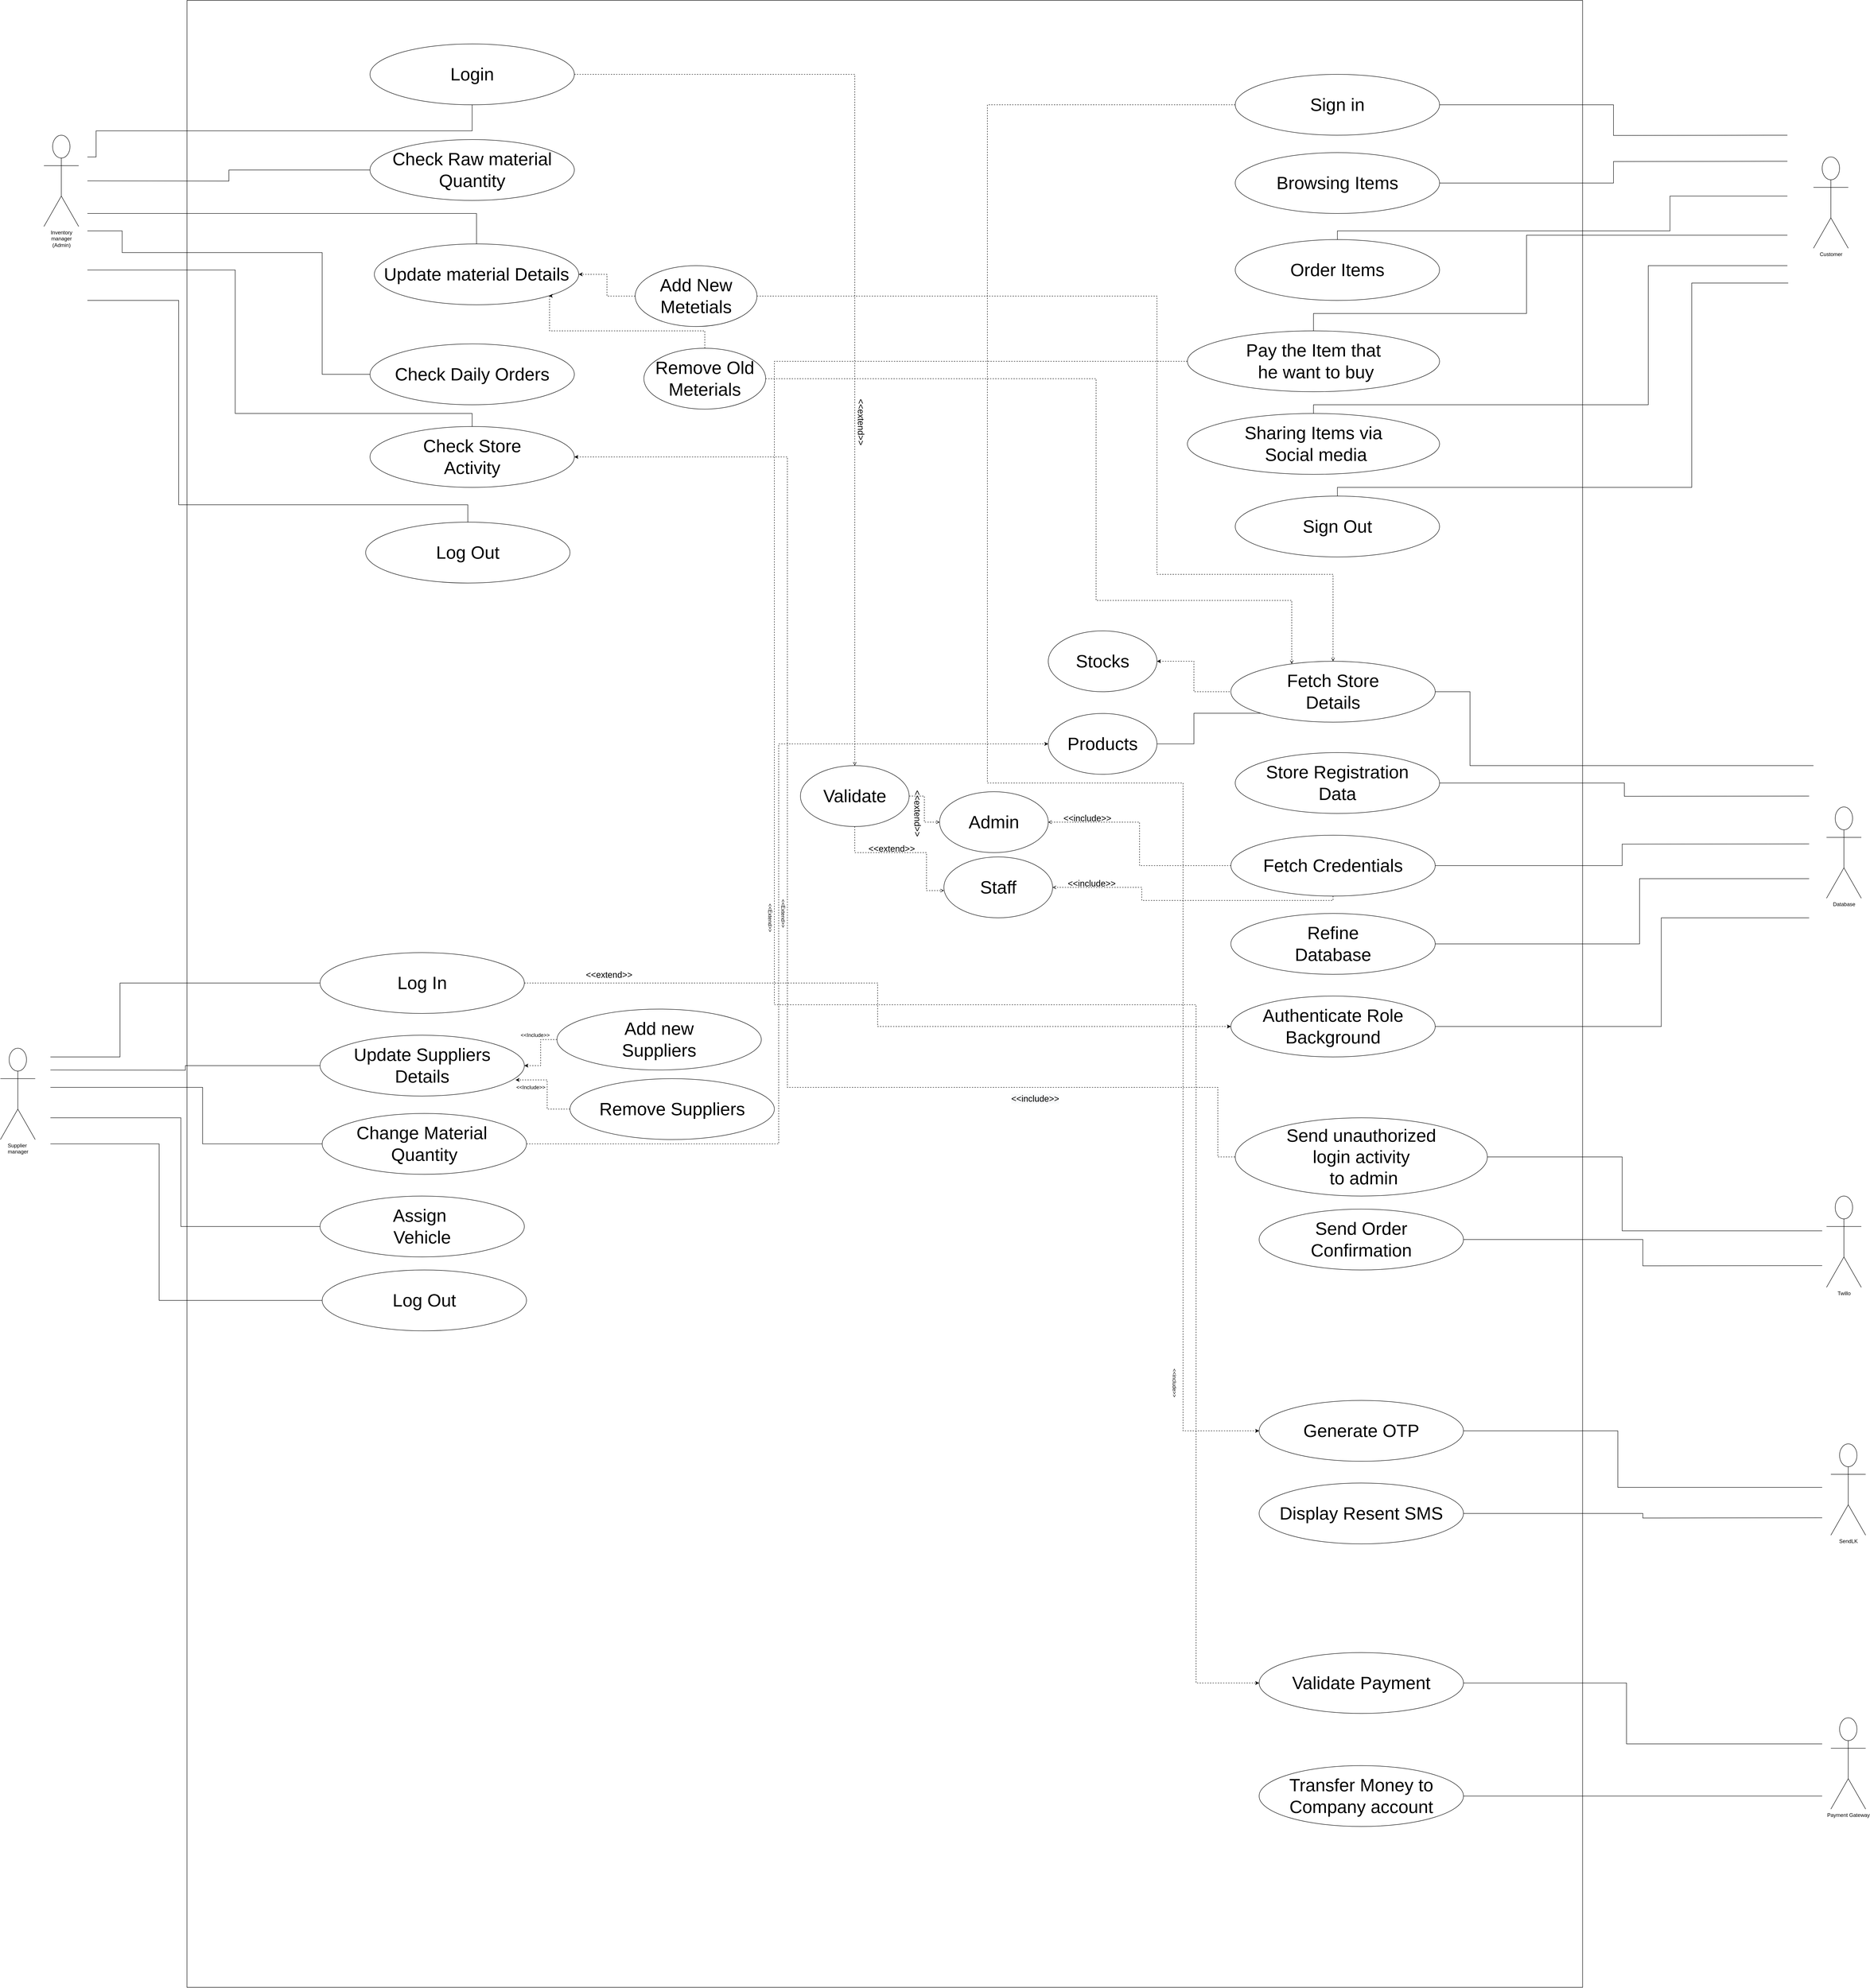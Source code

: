 <mxfile version="13.9.9" type="device"><diagram id="uP_4wiCrTBNpvtYY8dc2" name="Page-1"><mxGraphModel dx="2193" dy="601" grid="1" gridSize="10" guides="1" tooltips="1" connect="1" arrows="1" fold="1" page="1" pageScale="1" pageWidth="1169" pageHeight="1654" math="0" shadow="0"><root><mxCell id="0"/><mxCell id="1" parent="0"/><mxCell id="vqFzPat3HHK7-iIZCeF_-2" value="" style="rounded=0;whiteSpace=wrap;html=1;fillColor=none;" parent="1" vertex="1"><mxGeometry x="149" y="80" width="3210" height="4570" as="geometry"/></mxCell><mxCell id="vqFzPat3HHK7-iIZCeF_-3" value="Inventory&lt;br&gt;manager&lt;br&gt;(Admin)" style="shape=umlActor;verticalLabelPosition=bottom;verticalAlign=top;html=1;outlineConnect=0;" parent="1" vertex="1"><mxGeometry x="-180" y="390" width="80" height="210" as="geometry"/></mxCell><mxCell id="vqFzPat3HHK7-iIZCeF_-18" style="edgeStyle=orthogonalEdgeStyle;rounded=0;orthogonalLoop=1;jettySize=auto;html=1;endArrow=none;endFill=0;" parent="1" source="vqFzPat3HHK7-iIZCeF_-4" edge="1"><mxGeometry relative="1" as="geometry"><mxPoint x="-80" y="440" as="targetPoint"/><Array as="points"><mxPoint x="805" y="380"/><mxPoint x="-60" y="380"/></Array></mxGeometry></mxCell><mxCell id="naiG3ztq6xF5EfWdq00z-46" style="edgeStyle=orthogonalEdgeStyle;rounded=0;orthogonalLoop=1;jettySize=auto;html=1;entryX=0.5;entryY=0;entryDx=0;entryDy=0;startArrow=none;startFill=0;endArrow=open;endFill=0;dashed=1;" parent="1" source="vqFzPat3HHK7-iIZCeF_-4" target="naiG3ztq6xF5EfWdq00z-45" edge="1"><mxGeometry relative="1" as="geometry"/></mxCell><mxCell id="vqFzPat3HHK7-iIZCeF_-4" value="&lt;font style=&quot;font-size: 41px&quot;&gt;Login&lt;/font&gt;" style="ellipse;whiteSpace=wrap;html=1;fillColor=none;" parent="1" vertex="1"><mxGeometry x="570" y="180" width="470" height="140" as="geometry"/></mxCell><mxCell id="vqFzPat3HHK7-iIZCeF_-15" style="edgeStyle=orthogonalEdgeStyle;rounded=0;orthogonalLoop=1;jettySize=auto;html=1;endArrow=none;endFill=0;" parent="1" source="vqFzPat3HHK7-iIZCeF_-5" edge="1"><mxGeometry relative="1" as="geometry"><mxPoint x="-80" y="495" as="targetPoint"/></mxGeometry></mxCell><mxCell id="vqFzPat3HHK7-iIZCeF_-5" value="&lt;font style=&quot;font-size: 41px&quot;&gt;Check Raw material Quantity&lt;/font&gt;" style="ellipse;whiteSpace=wrap;html=1;fillColor=none;" parent="1" vertex="1"><mxGeometry x="570" y="400" width="470" height="140" as="geometry"/></mxCell><mxCell id="vqFzPat3HHK7-iIZCeF_-19" style="edgeStyle=orthogonalEdgeStyle;rounded=0;orthogonalLoop=1;jettySize=auto;html=1;endArrow=none;endFill=0;" parent="1" source="vqFzPat3HHK7-iIZCeF_-7" edge="1"><mxGeometry relative="1" as="geometry"><mxPoint x="-80" y="570" as="targetPoint"/><Array as="points"><mxPoint x="815" y="570"/></Array></mxGeometry></mxCell><mxCell id="vqFzPat3HHK7-iIZCeF_-7" value="&lt;font style=&quot;font-size: 41px&quot;&gt;Update material Details&lt;br&gt;&lt;/font&gt;" style="ellipse;whiteSpace=wrap;html=1;fillColor=none;" parent="1" vertex="1"><mxGeometry x="580" y="640" width="470" height="140" as="geometry"/></mxCell><mxCell id="vqFzPat3HHK7-iIZCeF_-20" style="edgeStyle=orthogonalEdgeStyle;rounded=0;orthogonalLoop=1;jettySize=auto;html=1;endArrow=none;endFill=0;" parent="1" source="vqFzPat3HHK7-iIZCeF_-8" edge="1"><mxGeometry relative="1" as="geometry"><mxPoint x="-80" y="610" as="targetPoint"/><Array as="points"><mxPoint x="460" y="940"/><mxPoint x="460" y="660"/><mxPoint y="660"/><mxPoint y="610"/></Array></mxGeometry></mxCell><mxCell id="vqFzPat3HHK7-iIZCeF_-8" value="&lt;font style=&quot;font-size: 41px&quot;&gt;Check Daily Orders&lt;/font&gt;" style="ellipse;whiteSpace=wrap;html=1;fillColor=none;" parent="1" vertex="1"><mxGeometry x="570" y="870" width="470" height="140" as="geometry"/></mxCell><mxCell id="naiG3ztq6xF5EfWdq00z-2" style="edgeStyle=orthogonalEdgeStyle;rounded=0;orthogonalLoop=1;jettySize=auto;html=1;entryX=1;entryY=0.5;entryDx=0;entryDy=0;dashed=1;" parent="1" source="vqFzPat3HHK7-iIZCeF_-21" target="vqFzPat3HHK7-iIZCeF_-7" edge="1"><mxGeometry relative="1" as="geometry"/></mxCell><mxCell id="naiG3ztq6xF5EfWdq00z-57" style="edgeStyle=orthogonalEdgeStyle;rounded=0;orthogonalLoop=1;jettySize=auto;html=1;dashed=1;startArrow=none;startFill=0;endArrow=open;endFill=0;" parent="1" source="vqFzPat3HHK7-iIZCeF_-21" target="zOh9MOyMtAJMJKghKEdJ-14" edge="1"><mxGeometry relative="1" as="geometry"><Array as="points"><mxPoint x="2380" y="760"/><mxPoint x="2380" y="1400"/><mxPoint x="2785" y="1400"/></Array></mxGeometry></mxCell><mxCell id="vqFzPat3HHK7-iIZCeF_-21" value="&lt;font style=&quot;font-size: 41px&quot;&gt;Add New Metetials&lt;/font&gt;" style="ellipse;whiteSpace=wrap;html=1;fillColor=none;" parent="1" vertex="1"><mxGeometry x="1180" y="690" width="280" height="140" as="geometry"/></mxCell><mxCell id="naiG3ztq6xF5EfWdq00z-1" style="edgeStyle=orthogonalEdgeStyle;rounded=0;orthogonalLoop=1;jettySize=auto;html=1;dashed=1;entryX=1;entryY=1;entryDx=0;entryDy=0;" parent="1" source="vqFzPat3HHK7-iIZCeF_-22" target="vqFzPat3HHK7-iIZCeF_-7" edge="1"><mxGeometry relative="1" as="geometry"><Array as="points"><mxPoint x="1340" y="840"/><mxPoint x="983" y="840"/></Array></mxGeometry></mxCell><mxCell id="naiG3ztq6xF5EfWdq00z-59" style="edgeStyle=orthogonalEdgeStyle;rounded=0;orthogonalLoop=1;jettySize=auto;html=1;dashed=1;startArrow=none;startFill=0;endArrow=open;endFill=0;" parent="1" source="vqFzPat3HHK7-iIZCeF_-22" target="zOh9MOyMtAJMJKghKEdJ-14" edge="1"><mxGeometry relative="1" as="geometry"><Array as="points"><mxPoint x="2240" y="950"/><mxPoint x="2240" y="1460"/><mxPoint x="2690" y="1460"/></Array></mxGeometry></mxCell><mxCell id="vqFzPat3HHK7-iIZCeF_-22" value="&lt;font style=&quot;font-size: 41px&quot;&gt;Remove Old Meterials&lt;/font&gt;" style="ellipse;whiteSpace=wrap;html=1;fillColor=none;" parent="1" vertex="1"><mxGeometry x="1200" y="880" width="280" height="140" as="geometry"/></mxCell><mxCell id="zOh9MOyMtAJMJKghKEdJ-1" style="edgeStyle=orthogonalEdgeStyle;rounded=0;orthogonalLoop=1;jettySize=auto;html=1;endArrow=none;endFill=0;" parent="1" source="vqFzPat3HHK7-iIZCeF_-24" edge="1"><mxGeometry relative="1" as="geometry"><mxPoint x="3830" y="390" as="targetPoint"/></mxGeometry></mxCell><mxCell id="naiG3ztq6xF5EfWdq00z-80" style="edgeStyle=orthogonalEdgeStyle;rounded=0;orthogonalLoop=1;jettySize=auto;html=1;entryX=0;entryY=0.5;entryDx=0;entryDy=0;dashed=1;startArrow=none;startFill=0;endArrow=classic;endFill=1;" parent="1" source="vqFzPat3HHK7-iIZCeF_-24" target="naiG3ztq6xF5EfWdq00z-35" edge="1"><mxGeometry relative="1" as="geometry"><Array as="points"><mxPoint x="1990" y="320"/><mxPoint x="1990" y="1880"/><mxPoint x="2440" y="1880"/><mxPoint x="2440" y="3370"/></Array></mxGeometry></mxCell><mxCell id="vqFzPat3HHK7-iIZCeF_-24" value="&lt;font style=&quot;font-size: 41px&quot;&gt;Sign in&lt;/font&gt;" style="ellipse;whiteSpace=wrap;html=1;fillColor=none;" parent="1" vertex="1"><mxGeometry x="2560" y="250" width="470" height="140" as="geometry"/></mxCell><mxCell id="zOh9MOyMtAJMJKghKEdJ-5" style="edgeStyle=orthogonalEdgeStyle;rounded=0;orthogonalLoop=1;jettySize=auto;html=1;endArrow=none;endFill=0;" parent="1" source="zOh9MOyMtAJMJKghKEdJ-2" edge="1"><mxGeometry relative="1" as="geometry"><mxPoint x="3830" y="450" as="targetPoint"/></mxGeometry></mxCell><mxCell id="zOh9MOyMtAJMJKghKEdJ-2" value="&lt;font style=&quot;font-size: 41px&quot;&gt;Browsing Items&lt;/font&gt;" style="ellipse;whiteSpace=wrap;html=1;fillColor=none;" parent="1" vertex="1"><mxGeometry x="2560" y="430" width="470" height="140" as="geometry"/></mxCell><mxCell id="zOh9MOyMtAJMJKghKEdJ-6" style="edgeStyle=orthogonalEdgeStyle;rounded=0;orthogonalLoop=1;jettySize=auto;html=1;endArrow=none;endFill=0;" parent="1" source="zOh9MOyMtAJMJKghKEdJ-3" edge="1"><mxGeometry relative="1" as="geometry"><mxPoint x="3830" y="530" as="targetPoint"/><Array as="points"><mxPoint x="2795" y="610"/><mxPoint x="3560" y="610"/><mxPoint x="3560" y="530"/></Array></mxGeometry></mxCell><mxCell id="zOh9MOyMtAJMJKghKEdJ-3" value="&lt;font style=&quot;font-size: 41px&quot;&gt;Order Items&lt;/font&gt;" style="ellipse;whiteSpace=wrap;html=1;fillColor=none;" parent="1" vertex="1"><mxGeometry x="2560" y="630" width="470" height="140" as="geometry"/></mxCell><mxCell id="zOh9MOyMtAJMJKghKEdJ-7" style="edgeStyle=orthogonalEdgeStyle;rounded=0;orthogonalLoop=1;jettySize=auto;html=1;endArrow=none;endFill=0;" parent="1" source="zOh9MOyMtAJMJKghKEdJ-4" edge="1"><mxGeometry relative="1" as="geometry"><mxPoint x="3830" y="620" as="targetPoint"/><Array as="points"><mxPoint x="2740" y="800"/><mxPoint x="3230" y="800"/><mxPoint x="3230" y="620"/></Array></mxGeometry></mxCell><mxCell id="naiG3ztq6xF5EfWdq00z-78" style="edgeStyle=orthogonalEdgeStyle;rounded=0;orthogonalLoop=1;jettySize=auto;html=1;dashed=1;startArrow=none;startFill=0;endArrow=classic;endFill=1;entryX=0;entryY=0.5;entryDx=0;entryDy=0;" parent="1" source="zOh9MOyMtAJMJKghKEdJ-4" target="naiG3ztq6xF5EfWdq00z-40" edge="1"><mxGeometry relative="1" as="geometry"><Array as="points"><mxPoint x="1500" y="910"/><mxPoint x="1500" y="2390"/><mxPoint x="2470" y="2390"/><mxPoint x="2470" y="3950"/></Array></mxGeometry></mxCell><mxCell id="zOh9MOyMtAJMJKghKEdJ-4" value="&lt;font style=&quot;font-size: 41px&quot;&gt;Pay the Item that&lt;br&gt;&amp;nbsp;he want to buy&lt;/font&gt;" style="ellipse;whiteSpace=wrap;html=1;fillColor=none;" parent="1" vertex="1"><mxGeometry x="2450" y="840" width="580" height="140" as="geometry"/></mxCell><mxCell id="zOh9MOyMtAJMJKghKEdJ-10" style="edgeStyle=orthogonalEdgeStyle;rounded=0;orthogonalLoop=1;jettySize=auto;html=1;endArrow=none;endFill=0;" parent="1" source="zOh9MOyMtAJMJKghKEdJ-8" edge="1"><mxGeometry relative="1" as="geometry"><mxPoint x="3830" y="690" as="targetPoint"/><Array as="points"><mxPoint x="2740" y="1010"/><mxPoint x="3510" y="1010"/><mxPoint x="3510" y="690"/></Array></mxGeometry></mxCell><mxCell id="zOh9MOyMtAJMJKghKEdJ-8" value="&lt;span style=&quot;font-size: 41px&quot;&gt;Sharing Items via&lt;br&gt;&lt;/span&gt;&lt;span style=&quot;color: rgba(0 , 0 , 0 , 0) ; font-family: monospace ; font-size: 0px&quot;&gt;%3CmxGraphModel%3E%3Croot%3E%3CmxCell%20id%3D%220%22%2F%3E%3CmxCell%20id%3D%221%22%20parent%3D%220%22%2F%3E%3CmxCell%20id%3D%222%22%20value%3D%22%26lt%3Bfont%20style%3D%26quot%3Bfont-size%3A%2041px%26quot%3B%26gt%3BPay%20the%20Item%20that%26lt%3Bbr%26gt%3B%26amp%3Bnbsp%3Bhe%20want%20to%20buy%26lt%3B%2Ffont%26gt%3B%22%20style%3D%22ellipse%3BwhiteSpace%3Dwrap%3Bhtml%3D1%3BfillColor%3Dnone%3B%22%20vertex%3D%221%22%20parent%3D%221%22%3E%3CmxGeometry%20x%3D%222450%22%20y%3D%22840%22%20width%3D%22580%22%20height%3D%22140%22%20as%3D%22geometry%22%2F%3E%3C%2FmxCell%3E%3C%2Froot%3E%3C%2FmxGraphModel%3E&lt;/span&gt;&lt;span style=&quot;font-size: 41px&quot;&gt;&amp;nbsp;Social media&lt;br&gt;&lt;/span&gt;" style="ellipse;whiteSpace=wrap;html=1;fillColor=none;" parent="1" vertex="1"><mxGeometry x="2450" y="1030" width="580" height="140" as="geometry"/></mxCell><mxCell id="naiG3ztq6xF5EfWdq00z-82" style="edgeStyle=orthogonalEdgeStyle;rounded=0;orthogonalLoop=1;jettySize=auto;html=1;startArrow=none;startFill=0;endArrow=none;endFill=0;" parent="1" source="zOh9MOyMtAJMJKghKEdJ-9" edge="1"><mxGeometry relative="1" as="geometry"><mxPoint x="3831.882" y="730" as="targetPoint"/><Array as="points"><mxPoint x="2795" y="1200"/><mxPoint x="3610" y="1200"/><mxPoint x="3610" y="730"/></Array></mxGeometry></mxCell><mxCell id="zOh9MOyMtAJMJKghKEdJ-9" value="&lt;font style=&quot;font-size: 41px&quot;&gt;Sign Out&lt;/font&gt;" style="ellipse;whiteSpace=wrap;html=1;fillColor=none;" parent="1" vertex="1"><mxGeometry x="2560" y="1220" width="470" height="140" as="geometry"/></mxCell><mxCell id="zOh9MOyMtAJMJKghKEdJ-12" style="edgeStyle=orthogonalEdgeStyle;rounded=0;orthogonalLoop=1;jettySize=auto;html=1;endArrow=none;endFill=0;" parent="1" source="zOh9MOyMtAJMJKghKEdJ-11" edge="1"><mxGeometry relative="1" as="geometry"><mxPoint x="-80" y="700" as="targetPoint"/><Array as="points"><mxPoint x="805" y="1030"/><mxPoint x="260" y="1030"/><mxPoint x="260" y="700"/></Array></mxGeometry></mxCell><mxCell id="naiG3ztq6xF5EfWdq00z-61" style="edgeStyle=orthogonalEdgeStyle;rounded=0;orthogonalLoop=1;jettySize=auto;html=1;entryX=0;entryY=0.5;entryDx=0;entryDy=0;dashed=1;startArrow=classic;startFill=1;endArrow=none;endFill=0;" parent="1" source="zOh9MOyMtAJMJKghKEdJ-11" target="naiG3ztq6xF5EfWdq00z-30" edge="1"><mxGeometry relative="1" as="geometry"><Array as="points"><mxPoint x="1530" y="1130"/><mxPoint x="1530" y="2580"/><mxPoint x="2520" y="2580"/><mxPoint x="2520" y="2740"/></Array></mxGeometry></mxCell><mxCell id="zOh9MOyMtAJMJKghKEdJ-11" value="&lt;font style=&quot;font-size: 41px&quot;&gt;Check Store&lt;br&gt;Activity&lt;br&gt;&lt;/font&gt;" style="ellipse;whiteSpace=wrap;html=1;fillColor=none;" parent="1" vertex="1"><mxGeometry x="570" y="1060" width="470" height="140" as="geometry"/></mxCell><mxCell id="zOh9MOyMtAJMJKghKEdJ-17" style="edgeStyle=orthogonalEdgeStyle;rounded=0;orthogonalLoop=1;jettySize=auto;html=1;startArrow=none;startFill=0;endArrow=none;endFill=0;" parent="1" source="zOh9MOyMtAJMJKghKEdJ-14" edge="1"><mxGeometry relative="1" as="geometry"><mxPoint x="3890" y="1840" as="targetPoint"/><Array as="points"><mxPoint x="3100" y="1670"/><mxPoint x="3100" y="1840"/></Array></mxGeometry></mxCell><mxCell id="zOh9MOyMtAJMJKghKEdJ-14" value="&lt;font style=&quot;font-size: 41px&quot;&gt;Fetch Store &lt;br&gt;Details&lt;/font&gt;" style="ellipse;whiteSpace=wrap;html=1;fillColor=none;" parent="1" vertex="1"><mxGeometry x="2550" y="1600" width="470" height="140" as="geometry"/></mxCell><mxCell id="naiG3ztq6xF5EfWdq00z-20" style="edgeStyle=orthogonalEdgeStyle;rounded=0;orthogonalLoop=1;jettySize=auto;html=1;endArrow=none;endFill=0;startArrow=classic;startFill=1;dashed=1;" parent="1" source="zOh9MOyMtAJMJKghKEdJ-15" target="zOh9MOyMtAJMJKghKEdJ-14" edge="1"><mxGeometry relative="1" as="geometry"/></mxCell><mxCell id="zOh9MOyMtAJMJKghKEdJ-15" value="&lt;font style=&quot;font-size: 41px&quot;&gt;Stocks&lt;/font&gt;" style="ellipse;whiteSpace=wrap;html=1;fillColor=none;" parent="1" vertex="1"><mxGeometry x="2130" y="1530" width="250" height="140" as="geometry"/></mxCell><mxCell id="naiG3ztq6xF5EfWdq00z-26" style="edgeStyle=orthogonalEdgeStyle;rounded=0;orthogonalLoop=1;jettySize=auto;html=1;entryX=0;entryY=1;entryDx=0;entryDy=0;startArrow=none;startFill=0;endArrow=none;endFill=0;" parent="1" source="zOh9MOyMtAJMJKghKEdJ-16" target="zOh9MOyMtAJMJKghKEdJ-14" edge="1"><mxGeometry relative="1" as="geometry"/></mxCell><mxCell id="zOh9MOyMtAJMJKghKEdJ-16" value="&lt;font style=&quot;font-size: 41px&quot;&gt;Products&lt;/font&gt;" style="ellipse;whiteSpace=wrap;html=1;fillColor=none;" parent="1" vertex="1"><mxGeometry x="2130" y="1720" width="250" height="140" as="geometry"/></mxCell><mxCell id="naiG3ztq6xF5EfWdq00z-10" style="edgeStyle=orthogonalEdgeStyle;rounded=0;orthogonalLoop=1;jettySize=auto;html=1;endArrow=none;endFill=0;" parent="1" source="naiG3ztq6xF5EfWdq00z-5" edge="1"><mxGeometry relative="1" as="geometry"><mxPoint x="-165" y="2510" as="targetPoint"/><Array as="points"><mxPoint x="-5" y="2340"/><mxPoint x="-5" y="2510"/></Array></mxGeometry></mxCell><mxCell id="naiG3ztq6xF5EfWdq00z-62" style="edgeStyle=orthogonalEdgeStyle;rounded=0;orthogonalLoop=1;jettySize=auto;html=1;entryX=0;entryY=0.5;entryDx=0;entryDy=0;dashed=1;startArrow=none;startFill=0;endArrow=classic;endFill=1;" parent="1" source="naiG3ztq6xF5EfWdq00z-5" target="naiG3ztq6xF5EfWdq00z-19" edge="1"><mxGeometry relative="1" as="geometry"/></mxCell><mxCell id="naiG3ztq6xF5EfWdq00z-5" value="&lt;font style=&quot;font-size: 41px&quot;&gt;Log In&lt;br&gt;&lt;/font&gt;" style="ellipse;whiteSpace=wrap;html=1;fillColor=none;" parent="1" vertex="1"><mxGeometry x="455" y="2270" width="470" height="140" as="geometry"/></mxCell><mxCell id="naiG3ztq6xF5EfWdq00z-12" style="edgeStyle=orthogonalEdgeStyle;rounded=0;orthogonalLoop=1;jettySize=auto;html=1;endArrow=none;endFill=0;" parent="1" source="naiG3ztq6xF5EfWdq00z-6" edge="1"><mxGeometry relative="1" as="geometry"><mxPoint x="-165" y="2540" as="targetPoint"/></mxGeometry></mxCell><mxCell id="naiG3ztq6xF5EfWdq00z-6" value="&lt;font style=&quot;font-size: 41px&quot;&gt;Update Suppliers &lt;br&gt;Details&lt;br&gt;&lt;/font&gt;" style="ellipse;whiteSpace=wrap;html=1;fillColor=none;" parent="1" vertex="1"><mxGeometry x="455" y="2460" width="470" height="140" as="geometry"/></mxCell><mxCell id="naiG3ztq6xF5EfWdq00z-13" style="edgeStyle=orthogonalEdgeStyle;rounded=0;orthogonalLoop=1;jettySize=auto;html=1;endArrow=none;endFill=0;" parent="1" source="naiG3ztq6xF5EfWdq00z-7" edge="1"><mxGeometry relative="1" as="geometry"><mxPoint x="-165" y="2580" as="targetPoint"/><Array as="points"><mxPoint x="185" y="2710"/><mxPoint x="185" y="2580"/></Array></mxGeometry></mxCell><mxCell id="naiG3ztq6xF5EfWdq00z-75" style="rounded=0;orthogonalLoop=1;jettySize=auto;html=1;entryX=0;entryY=0.5;entryDx=0;entryDy=0;dashed=1;startArrow=none;startFill=0;endArrow=classic;endFill=1;edgeStyle=orthogonalEdgeStyle;" parent="1" source="naiG3ztq6xF5EfWdq00z-7" target="zOh9MOyMtAJMJKghKEdJ-16" edge="1"><mxGeometry relative="1" as="geometry"><Array as="points"><mxPoint x="1510" y="2710"/><mxPoint x="1510" y="1790"/></Array></mxGeometry></mxCell><mxCell id="naiG3ztq6xF5EfWdq00z-7" value="&lt;font style=&quot;font-size: 41px&quot;&gt;Change Material&amp;nbsp;&lt;br&gt;Quantity&lt;br&gt;&lt;/font&gt;" style="ellipse;whiteSpace=wrap;html=1;fillColor=none;" parent="1" vertex="1"><mxGeometry x="460" y="2640" width="470" height="140" as="geometry"/></mxCell><mxCell id="naiG3ztq6xF5EfWdq00z-14" style="edgeStyle=orthogonalEdgeStyle;rounded=0;orthogonalLoop=1;jettySize=auto;html=1;endArrow=none;endFill=0;" parent="1" source="naiG3ztq6xF5EfWdq00z-8" edge="1"><mxGeometry relative="1" as="geometry"><mxPoint x="-165" y="2650" as="targetPoint"/><Array as="points"><mxPoint x="135" y="2900"/></Array></mxGeometry></mxCell><mxCell id="naiG3ztq6xF5EfWdq00z-8" value="&lt;font style=&quot;font-size: 41px&quot;&gt;Assign&amp;nbsp;&lt;br&gt;Vehicle&lt;br&gt;&lt;/font&gt;" style="ellipse;whiteSpace=wrap;html=1;fillColor=none;" parent="1" vertex="1"><mxGeometry x="455" y="2830" width="470" height="140" as="geometry"/></mxCell><mxCell id="naiG3ztq6xF5EfWdq00z-15" style="edgeStyle=orthogonalEdgeStyle;rounded=0;orthogonalLoop=1;jettySize=auto;html=1;endArrow=none;endFill=0;" parent="1" source="naiG3ztq6xF5EfWdq00z-9" edge="1"><mxGeometry relative="1" as="geometry"><mxPoint x="-165" y="2710" as="targetPoint"/><Array as="points"><mxPoint x="85" y="3070"/><mxPoint x="85" y="2710"/></Array></mxGeometry></mxCell><mxCell id="naiG3ztq6xF5EfWdq00z-9" value="&lt;font style=&quot;font-size: 41px&quot;&gt;Log Out&lt;br&gt;&lt;/font&gt;" style="ellipse;whiteSpace=wrap;html=1;fillColor=none;" parent="1" vertex="1"><mxGeometry x="460" y="3000" width="470" height="140" as="geometry"/></mxCell><mxCell id="naiG3ztq6xF5EfWdq00z-22" style="edgeStyle=orthogonalEdgeStyle;rounded=0;orthogonalLoop=1;jettySize=auto;html=1;startArrow=none;startFill=0;endArrow=none;endFill=0;" parent="1" source="naiG3ztq6xF5EfWdq00z-16" edge="1"><mxGeometry relative="1" as="geometry"><mxPoint x="3880" y="1910" as="targetPoint"/></mxGeometry></mxCell><mxCell id="naiG3ztq6xF5EfWdq00z-16" value="&lt;span style=&quot;font-size: 41px&quot;&gt;Store Registration&lt;br&gt;Data&lt;/span&gt;" style="ellipse;whiteSpace=wrap;html=1;fillColor=none;" parent="1" vertex="1"><mxGeometry x="2560" y="1810" width="470" height="140" as="geometry"/></mxCell><mxCell id="naiG3ztq6xF5EfWdq00z-23" style="edgeStyle=orthogonalEdgeStyle;rounded=0;orthogonalLoop=1;jettySize=auto;html=1;startArrow=none;startFill=0;endArrow=none;endFill=0;" parent="1" source="naiG3ztq6xF5EfWdq00z-17" edge="1"><mxGeometry relative="1" as="geometry"><mxPoint x="3880" y="2020" as="targetPoint"/></mxGeometry></mxCell><mxCell id="naiG3ztq6xF5EfWdq00z-52" style="edgeStyle=orthogonalEdgeStyle;rounded=0;orthogonalLoop=1;jettySize=auto;html=1;entryX=1;entryY=0.5;entryDx=0;entryDy=0;dashed=1;startArrow=none;startFill=0;endArrow=open;endFill=0;" parent="1" source="naiG3ztq6xF5EfWdq00z-17" target="naiG3ztq6xF5EfWdq00z-27" edge="1"><mxGeometry relative="1" as="geometry"/></mxCell><mxCell id="naiG3ztq6xF5EfWdq00z-53" style="edgeStyle=orthogonalEdgeStyle;rounded=0;orthogonalLoop=1;jettySize=auto;html=1;dashed=1;startArrow=none;startFill=0;endArrow=open;endFill=0;" parent="1" source="naiG3ztq6xF5EfWdq00z-17" target="naiG3ztq6xF5EfWdq00z-28" edge="1"><mxGeometry relative="1" as="geometry"><Array as="points"><mxPoint x="2785" y="2150"/><mxPoint x="2345" y="2150"/><mxPoint x="2345" y="2120"/></Array></mxGeometry></mxCell><mxCell id="naiG3ztq6xF5EfWdq00z-17" value="&lt;font style=&quot;font-size: 41px&quot;&gt;Fetch Credentials&lt;/font&gt;" style="ellipse;whiteSpace=wrap;html=1;fillColor=none;" parent="1" vertex="1"><mxGeometry x="2550" y="2000" width="470" height="140" as="geometry"/></mxCell><mxCell id="naiG3ztq6xF5EfWdq00z-24" style="edgeStyle=orthogonalEdgeStyle;rounded=0;orthogonalLoop=1;jettySize=auto;html=1;startArrow=none;startFill=0;endArrow=none;endFill=0;" parent="1" source="naiG3ztq6xF5EfWdq00z-18" edge="1"><mxGeometry relative="1" as="geometry"><mxPoint x="3880" y="2100" as="targetPoint"/><Array as="points"><mxPoint x="3490" y="2250"/><mxPoint x="3490" y="2100"/></Array></mxGeometry></mxCell><mxCell id="naiG3ztq6xF5EfWdq00z-18" value="&lt;font style=&quot;font-size: 41px&quot;&gt;Refine&lt;br&gt;Database&lt;/font&gt;" style="ellipse;whiteSpace=wrap;html=1;fillColor=none;" parent="1" vertex="1"><mxGeometry x="2550" y="2180" width="470" height="140" as="geometry"/></mxCell><mxCell id="naiG3ztq6xF5EfWdq00z-25" style="edgeStyle=orthogonalEdgeStyle;rounded=0;orthogonalLoop=1;jettySize=auto;html=1;startArrow=none;startFill=0;endArrow=none;endFill=0;" parent="1" source="naiG3ztq6xF5EfWdq00z-19" edge="1"><mxGeometry relative="1" as="geometry"><mxPoint x="3880" y="2190" as="targetPoint"/><Array as="points"><mxPoint x="3540" y="2440"/><mxPoint x="3540" y="2190"/></Array></mxGeometry></mxCell><mxCell id="naiG3ztq6xF5EfWdq00z-19" value="&lt;span style=&quot;font-size: 41px&quot;&gt;Authenticate Role Background&lt;/span&gt;" style="ellipse;whiteSpace=wrap;html=1;fillColor=none;" parent="1" vertex="1"><mxGeometry x="2550" y="2370" width="470" height="140" as="geometry"/></mxCell><mxCell id="naiG3ztq6xF5EfWdq00z-27" value="&lt;font style=&quot;font-size: 41px&quot;&gt;Admin&lt;/font&gt;" style="ellipse;whiteSpace=wrap;html=1;fillColor=none;" parent="1" vertex="1"><mxGeometry x="1880" y="1900" width="250" height="140" as="geometry"/></mxCell><mxCell id="naiG3ztq6xF5EfWdq00z-28" value="&lt;font style=&quot;font-size: 41px&quot;&gt;Staff&lt;/font&gt;" style="ellipse;whiteSpace=wrap;html=1;fillColor=none;" parent="1" vertex="1"><mxGeometry x="1890" y="2050" width="250" height="140" as="geometry"/></mxCell><mxCell id="naiG3ztq6xF5EfWdq00z-32" style="edgeStyle=orthogonalEdgeStyle;rounded=0;orthogonalLoop=1;jettySize=auto;html=1;startArrow=none;startFill=0;endArrow=none;endFill=0;" parent="1" source="naiG3ztq6xF5EfWdq00z-30" edge="1"><mxGeometry relative="1" as="geometry"><mxPoint x="3910" y="2910" as="targetPoint"/><Array as="points"><mxPoint x="3450" y="2740"/><mxPoint x="3450" y="2910"/></Array></mxGeometry></mxCell><mxCell id="naiG3ztq6xF5EfWdq00z-30" value="&lt;span style=&quot;font-size: 41px&quot;&gt;Send unauthorized&lt;br&gt;login activity&lt;br&gt;&amp;nbsp;to admin&lt;br&gt;&lt;/span&gt;" style="ellipse;whiteSpace=wrap;html=1;fillColor=none;" parent="1" vertex="1"><mxGeometry x="2560" y="2650" width="580" height="180" as="geometry"/></mxCell><mxCell id="naiG3ztq6xF5EfWdq00z-33" style="edgeStyle=orthogonalEdgeStyle;rounded=0;orthogonalLoop=1;jettySize=auto;html=1;startArrow=none;startFill=0;endArrow=none;endFill=0;" parent="1" source="naiG3ztq6xF5EfWdq00z-31" edge="1"><mxGeometry relative="1" as="geometry"><mxPoint x="3910" y="2990" as="targetPoint"/></mxGeometry></mxCell><mxCell id="naiG3ztq6xF5EfWdq00z-31" value="&lt;span style=&quot;font-size: 41px&quot;&gt;Send Order &lt;br&gt;Confirmation&lt;/span&gt;" style="ellipse;whiteSpace=wrap;html=1;fillColor=none;" parent="1" vertex="1"><mxGeometry x="2615" y="2860" width="470" height="140" as="geometry"/></mxCell><mxCell id="naiG3ztq6xF5EfWdq00z-37" style="edgeStyle=orthogonalEdgeStyle;rounded=0;orthogonalLoop=1;jettySize=auto;html=1;startArrow=none;startFill=0;endArrow=none;endFill=0;" parent="1" source="naiG3ztq6xF5EfWdq00z-35" edge="1"><mxGeometry relative="1" as="geometry"><mxPoint x="3910" y="3500" as="targetPoint"/><Array as="points"><mxPoint x="3440" y="3370"/><mxPoint x="3440" y="3500"/></Array></mxGeometry></mxCell><mxCell id="naiG3ztq6xF5EfWdq00z-35" value="&lt;span style=&quot;font-size: 41px&quot;&gt;Generate OTP&lt;/span&gt;" style="ellipse;whiteSpace=wrap;html=1;fillColor=none;" parent="1" vertex="1"><mxGeometry x="2615" y="3300" width="470" height="140" as="geometry"/></mxCell><mxCell id="naiG3ztq6xF5EfWdq00z-38" style="edgeStyle=orthogonalEdgeStyle;rounded=0;orthogonalLoop=1;jettySize=auto;html=1;startArrow=none;startFill=0;endArrow=none;endFill=0;" parent="1" source="naiG3ztq6xF5EfWdq00z-36" edge="1"><mxGeometry relative="1" as="geometry"><mxPoint x="3910" y="3570" as="targetPoint"/></mxGeometry></mxCell><mxCell id="naiG3ztq6xF5EfWdq00z-36" value="&lt;span style=&quot;font-size: 41px&quot;&gt;Display Resent SMS&lt;/span&gt;" style="ellipse;whiteSpace=wrap;html=1;fillColor=none;" parent="1" vertex="1"><mxGeometry x="2615" y="3490" width="470" height="140" as="geometry"/></mxCell><mxCell id="naiG3ztq6xF5EfWdq00z-42" style="edgeStyle=orthogonalEdgeStyle;rounded=0;orthogonalLoop=1;jettySize=auto;html=1;startArrow=none;startFill=0;endArrow=none;endFill=0;" parent="1" source="naiG3ztq6xF5EfWdq00z-40" edge="1"><mxGeometry relative="1" as="geometry"><mxPoint x="3910" y="4090" as="targetPoint"/><Array as="points"><mxPoint x="3460" y="3950"/><mxPoint x="3460" y="4090"/></Array></mxGeometry></mxCell><mxCell id="naiG3ztq6xF5EfWdq00z-40" value="&lt;span style=&quot;font-size: 41px&quot;&gt;Validate Payment&lt;/span&gt;" style="ellipse;whiteSpace=wrap;html=1;fillColor=none;" parent="1" vertex="1"><mxGeometry x="2615" y="3880" width="470" height="140" as="geometry"/></mxCell><mxCell id="naiG3ztq6xF5EfWdq00z-43" style="edgeStyle=orthogonalEdgeStyle;rounded=0;orthogonalLoop=1;jettySize=auto;html=1;startArrow=none;startFill=0;endArrow=none;endFill=0;" parent="1" source="naiG3ztq6xF5EfWdq00z-41" edge="1"><mxGeometry relative="1" as="geometry"><mxPoint x="3910" y="4210" as="targetPoint"/></mxGeometry></mxCell><mxCell id="naiG3ztq6xF5EfWdq00z-41" value="&lt;span style=&quot;font-size: 41px&quot;&gt;Transfer Money to Company account&lt;/span&gt;" style="ellipse;whiteSpace=wrap;html=1;fillColor=none;" parent="1" vertex="1"><mxGeometry x="2615" y="4140" width="470" height="140" as="geometry"/></mxCell><mxCell id="naiG3ztq6xF5EfWdq00z-48" style="edgeStyle=orthogonalEdgeStyle;rounded=0;orthogonalLoop=1;jettySize=auto;html=1;dashed=1;startArrow=none;startFill=0;endArrow=open;endFill=0;" parent="1" source="naiG3ztq6xF5EfWdq00z-45" target="naiG3ztq6xF5EfWdq00z-27" edge="1"><mxGeometry relative="1" as="geometry"/></mxCell><mxCell id="naiG3ztq6xF5EfWdq00z-49" style="edgeStyle=orthogonalEdgeStyle;rounded=0;orthogonalLoop=1;jettySize=auto;html=1;entryX=0;entryY=0.553;entryDx=0;entryDy=0;entryPerimeter=0;dashed=1;startArrow=none;startFill=0;endArrow=open;endFill=0;" parent="1" source="naiG3ztq6xF5EfWdq00z-45" target="naiG3ztq6xF5EfWdq00z-28" edge="1"><mxGeometry relative="1" as="geometry"><Array as="points"><mxPoint x="1685" y="2040"/><mxPoint x="1850" y="2040"/><mxPoint x="1850" y="2127"/></Array></mxGeometry></mxCell><mxCell id="naiG3ztq6xF5EfWdq00z-45" value="&lt;font style=&quot;font-size: 41px&quot;&gt;Validate&lt;/font&gt;" style="ellipse;whiteSpace=wrap;html=1;fillColor=none;" parent="1" vertex="1"><mxGeometry x="1560" y="1840" width="250" height="140" as="geometry"/></mxCell><mxCell id="naiG3ztq6xF5EfWdq00z-50" value="&lt;font style=&quot;font-size: 20px&quot;&gt;&amp;lt;&amp;lt;extend&amp;gt;&amp;gt;&lt;/font&gt;" style="text;html=1;strokeColor=none;fillColor=none;align=center;verticalAlign=middle;whiteSpace=wrap;rounded=0;" parent="1" vertex="1"><mxGeometry x="1750" y="2020" width="40" height="20" as="geometry"/></mxCell><mxCell id="naiG3ztq6xF5EfWdq00z-51" value="&lt;font style=&quot;font-size: 20px&quot;&gt;&amp;lt;&amp;lt;extend&amp;gt;&amp;gt;&lt;/font&gt;" style="text;html=1;strokeColor=none;fillColor=none;align=center;verticalAlign=middle;whiteSpace=wrap;rounded=0;rotation=90;" parent="1" vertex="1"><mxGeometry x="1810" y="1940" width="40" height="20" as="geometry"/></mxCell><mxCell id="naiG3ztq6xF5EfWdq00z-54" value="&lt;font style=&quot;font-size: 20px&quot;&gt;&amp;lt;&amp;lt;include&amp;gt;&amp;gt;&lt;/font&gt;" style="text;html=1;strokeColor=none;fillColor=none;align=center;verticalAlign=middle;whiteSpace=wrap;rounded=0;" parent="1" vertex="1"><mxGeometry x="2200" y="1950" width="40" height="20" as="geometry"/></mxCell><mxCell id="naiG3ztq6xF5EfWdq00z-55" value="&lt;font style=&quot;font-size: 20px&quot;&gt;&amp;lt;&amp;lt;include&amp;gt;&amp;gt;&lt;/font&gt;" style="text;html=1;strokeColor=none;fillColor=none;align=center;verticalAlign=middle;whiteSpace=wrap;rounded=0;" parent="1" vertex="1"><mxGeometry x="2210" y="2100" width="40" height="20" as="geometry"/></mxCell><mxCell id="naiG3ztq6xF5EfWdq00z-56" value="&lt;font style=&quot;font-size: 20px&quot;&gt;&amp;lt;&amp;lt;extend&amp;gt;&amp;gt;&lt;/font&gt;" style="text;html=1;strokeColor=none;fillColor=none;align=center;verticalAlign=middle;whiteSpace=wrap;rounded=0;rotation=90;" parent="1" vertex="1"><mxGeometry x="1680" y="1040" width="40" height="20" as="geometry"/></mxCell><mxCell id="naiG3ztq6xF5EfWdq00z-83" style="edgeStyle=orthogonalEdgeStyle;rounded=0;orthogonalLoop=1;jettySize=auto;html=1;startArrow=none;startFill=0;endArrow=none;endFill=0;" parent="1" source="naiG3ztq6xF5EfWdq00z-60" edge="1"><mxGeometry relative="1" as="geometry"><mxPoint x="-80" y="770" as="targetPoint"/><Array as="points"><mxPoint x="795" y="1240"/><mxPoint x="130" y="1240"/><mxPoint x="130" y="770"/></Array></mxGeometry></mxCell><mxCell id="naiG3ztq6xF5EfWdq00z-60" value="&lt;font style=&quot;font-size: 41px&quot;&gt;Log Out&lt;br&gt;&lt;/font&gt;" style="ellipse;whiteSpace=wrap;html=1;fillColor=none;" parent="1" vertex="1"><mxGeometry x="560" y="1280" width="470" height="140" as="geometry"/></mxCell><mxCell id="naiG3ztq6xF5EfWdq00z-63" value="&lt;span style=&quot;font-size: 20px&quot;&gt;&amp;lt;&amp;lt;extend&amp;gt;&amp;gt;&lt;/span&gt;" style="text;html=1;strokeColor=none;fillColor=none;align=center;verticalAlign=middle;whiteSpace=wrap;rounded=0;" parent="1" vertex="1"><mxGeometry x="1100" y="2310" width="40" height="20" as="geometry"/></mxCell><mxCell id="naiG3ztq6xF5EfWdq00z-65" value="&#10;&#10;&lt;span style=&quot;color: rgb(0, 0, 0); font-family: helvetica; font-size: 20px; font-style: normal; font-weight: 400; letter-spacing: normal; text-align: center; text-indent: 0px; text-transform: none; word-spacing: 0px; background-color: rgb(248, 249, 250); display: inline; float: none;&quot;&gt;&amp;lt;&amp;lt;include&amp;gt;&amp;gt;&lt;/span&gt;&#10;&#10;" style="text;html=1;strokeColor=none;fillColor=none;align=center;verticalAlign=middle;whiteSpace=wrap;rounded=0;" parent="1" vertex="1"><mxGeometry x="2080" y="2550" width="40" height="110" as="geometry"/></mxCell><mxCell id="naiG3ztq6xF5EfWdq00z-68" style="edgeStyle=orthogonalEdgeStyle;rounded=0;orthogonalLoop=1;jettySize=auto;html=1;dashed=1;startArrow=none;startFill=0;endArrow=classic;endFill=1;" parent="1" source="naiG3ztq6xF5EfWdq00z-66" target="naiG3ztq6xF5EfWdq00z-6" edge="1"><mxGeometry relative="1" as="geometry"/></mxCell><mxCell id="naiG3ztq6xF5EfWdq00z-66" value="&lt;font style=&quot;font-size: 41px&quot;&gt;Add new &lt;br&gt;Suppliers&lt;br&gt;&lt;/font&gt;" style="ellipse;whiteSpace=wrap;html=1;fillColor=none;" parent="1" vertex="1"><mxGeometry x="1000" y="2400" width="470" height="140" as="geometry"/></mxCell><mxCell id="naiG3ztq6xF5EfWdq00z-69" style="edgeStyle=orthogonalEdgeStyle;rounded=0;orthogonalLoop=1;jettySize=auto;html=1;entryX=0.957;entryY=0.735;entryDx=0;entryDy=0;entryPerimeter=0;dashed=1;startArrow=none;startFill=0;endArrow=classic;endFill=1;" parent="1" source="naiG3ztq6xF5EfWdq00z-67" target="naiG3ztq6xF5EfWdq00z-6" edge="1"><mxGeometry relative="1" as="geometry"/></mxCell><mxCell id="naiG3ztq6xF5EfWdq00z-67" value="&lt;font style=&quot;font-size: 41px&quot;&gt;Remove Suppliers&lt;br&gt;&lt;/font&gt;" style="ellipse;whiteSpace=wrap;html=1;fillColor=none;" parent="1" vertex="1"><mxGeometry x="1030" y="2560" width="470" height="140" as="geometry"/></mxCell><mxCell id="naiG3ztq6xF5EfWdq00z-72" value="&amp;lt;&amp;lt;Include&amp;gt;&amp;gt;" style="text;html=1;strokeColor=none;fillColor=none;align=center;verticalAlign=middle;whiteSpace=wrap;rounded=0;" parent="1" vertex="1"><mxGeometry x="920" y="2570" width="40" height="20" as="geometry"/></mxCell><mxCell id="naiG3ztq6xF5EfWdq00z-73" value="&amp;lt;&amp;lt;Include&amp;gt;&amp;gt;" style="text;html=1;strokeColor=none;fillColor=none;align=center;verticalAlign=middle;whiteSpace=wrap;rounded=0;" parent="1" vertex="1"><mxGeometry x="930" y="2450" width="40" height="20" as="geometry"/></mxCell><mxCell id="naiG3ztq6xF5EfWdq00z-76" value="&amp;lt;&amp;lt;Extend&amp;gt;&amp;gt;" style="text;html=1;strokeColor=none;fillColor=none;align=center;verticalAlign=middle;whiteSpace=wrap;rounded=0;rotation=90;" parent="1" vertex="1"><mxGeometry x="1500" y="2170" width="40" height="20" as="geometry"/></mxCell><mxCell id="naiG3ztq6xF5EfWdq00z-79" value="&amp;lt;&amp;lt;Extend&amp;gt;&amp;gt;" style="text;html=1;strokeColor=none;fillColor=none;align=center;verticalAlign=middle;whiteSpace=wrap;rounded=0;rotation=90;" parent="1" vertex="1"><mxGeometry x="1470" y="2180" width="40" height="20" as="geometry"/></mxCell><mxCell id="naiG3ztq6xF5EfWdq00z-81" value="&amp;lt;&amp;lt;include&amp;gt;&amp;gt;" style="text;html=1;strokeColor=none;fillColor=none;align=center;verticalAlign=middle;whiteSpace=wrap;rounded=0;rotation=90;" parent="1" vertex="1"><mxGeometry x="2400" y="3250" width="40" height="20" as="geometry"/></mxCell><mxCell id="YB0TWGRhTWzy-6s70Ts6-1" value="Supplier&amp;nbsp;&lt;br&gt;manager" style="shape=umlActor;verticalLabelPosition=bottom;verticalAlign=top;html=1;outlineConnect=0;" parent="1" vertex="1"><mxGeometry x="-280" y="2490" width="80" height="210" as="geometry"/></mxCell><mxCell id="YB0TWGRhTWzy-6s70Ts6-2" value="Customer" style="shape=umlActor;verticalLabelPosition=bottom;verticalAlign=top;html=1;outlineConnect=0;" parent="1" vertex="1"><mxGeometry x="3890" y="440" width="80" height="210" as="geometry"/></mxCell><mxCell id="YB0TWGRhTWzy-6s70Ts6-3" value="Twillo" style="shape=umlActor;verticalLabelPosition=bottom;verticalAlign=top;html=1;outlineConnect=0;" parent="1" vertex="1"><mxGeometry x="3920" y="2830" width="80" height="210" as="geometry"/></mxCell><mxCell id="YB0TWGRhTWzy-6s70Ts6-4" value="Database" style="shape=umlActor;verticalLabelPosition=bottom;verticalAlign=top;html=1;outlineConnect=0;" parent="1" vertex="1"><mxGeometry x="3920" y="1935" width="80" height="210" as="geometry"/></mxCell><mxCell id="YB0TWGRhTWzy-6s70Ts6-7" value="SendLK" style="shape=umlActor;verticalLabelPosition=bottom;verticalAlign=top;html=1;outlineConnect=0;" parent="1" vertex="1"><mxGeometry x="3930" y="3400" width="80" height="210" as="geometry"/></mxCell><mxCell id="YB0TWGRhTWzy-6s70Ts6-8" value="Payment Gateway" style="shape=umlActor;verticalLabelPosition=bottom;verticalAlign=top;html=1;outlineConnect=0;" parent="1" vertex="1"><mxGeometry x="3930" y="4030" width="80" height="210" as="geometry"/></mxCell></root></mxGraphModel></diagram></mxfile>